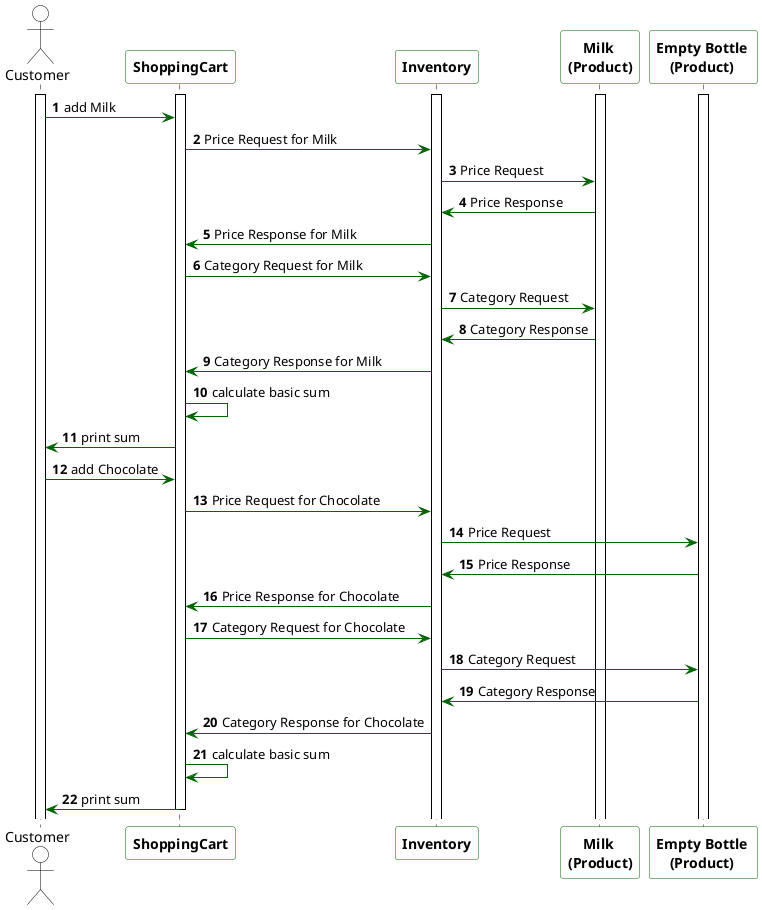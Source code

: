@startuml

skinparam linetype ortho
'skinparam groupInheritance 3
'skinparam handwritten true
hide circle

skinparam participant{
    BorderColor darkgreen
    BackgroundColor white
    FontStyle bold
}

skinparam Actor{
    BorderColor black
    BackgroundColor white
}

skinparam arrow{
    Color darkgreen
}

skinparam sequence{
    LifeLineBorderColor black
}

autonumber

actor Customer
participant ShoppingCart
participant Inventory
participant "Milk \n(Product)" as Product1
participant "Empty Bottle \n(Product) " as Product2

activate Customer
activate Product1
activate Product2
activate Inventory



activate ShoppingCart


!definelong shop(p,n)


    Customer -> ShoppingCart: add n
    ShoppingCart -> Inventory: Price Request for n
    Inventory -> p: Price Request
    Inventory <- p: Price Response
    Inventory -> ShoppingCart: Price Response for n

    ShoppingCart -> Inventory: Category Request for n
    Inventory -> p: Category Request
    Inventory <- p: Category Response
    Inventory -> ShoppingCart: Category Response for n

    ShoppingCart -> ShoppingCart: calculate basic sum
    ShoppingCart -> Customer: print sum



!enddefinelong

shop(Product1, Milk)

shop(Product2, Chocolate)



deactivate ShoppingCart


@enduml